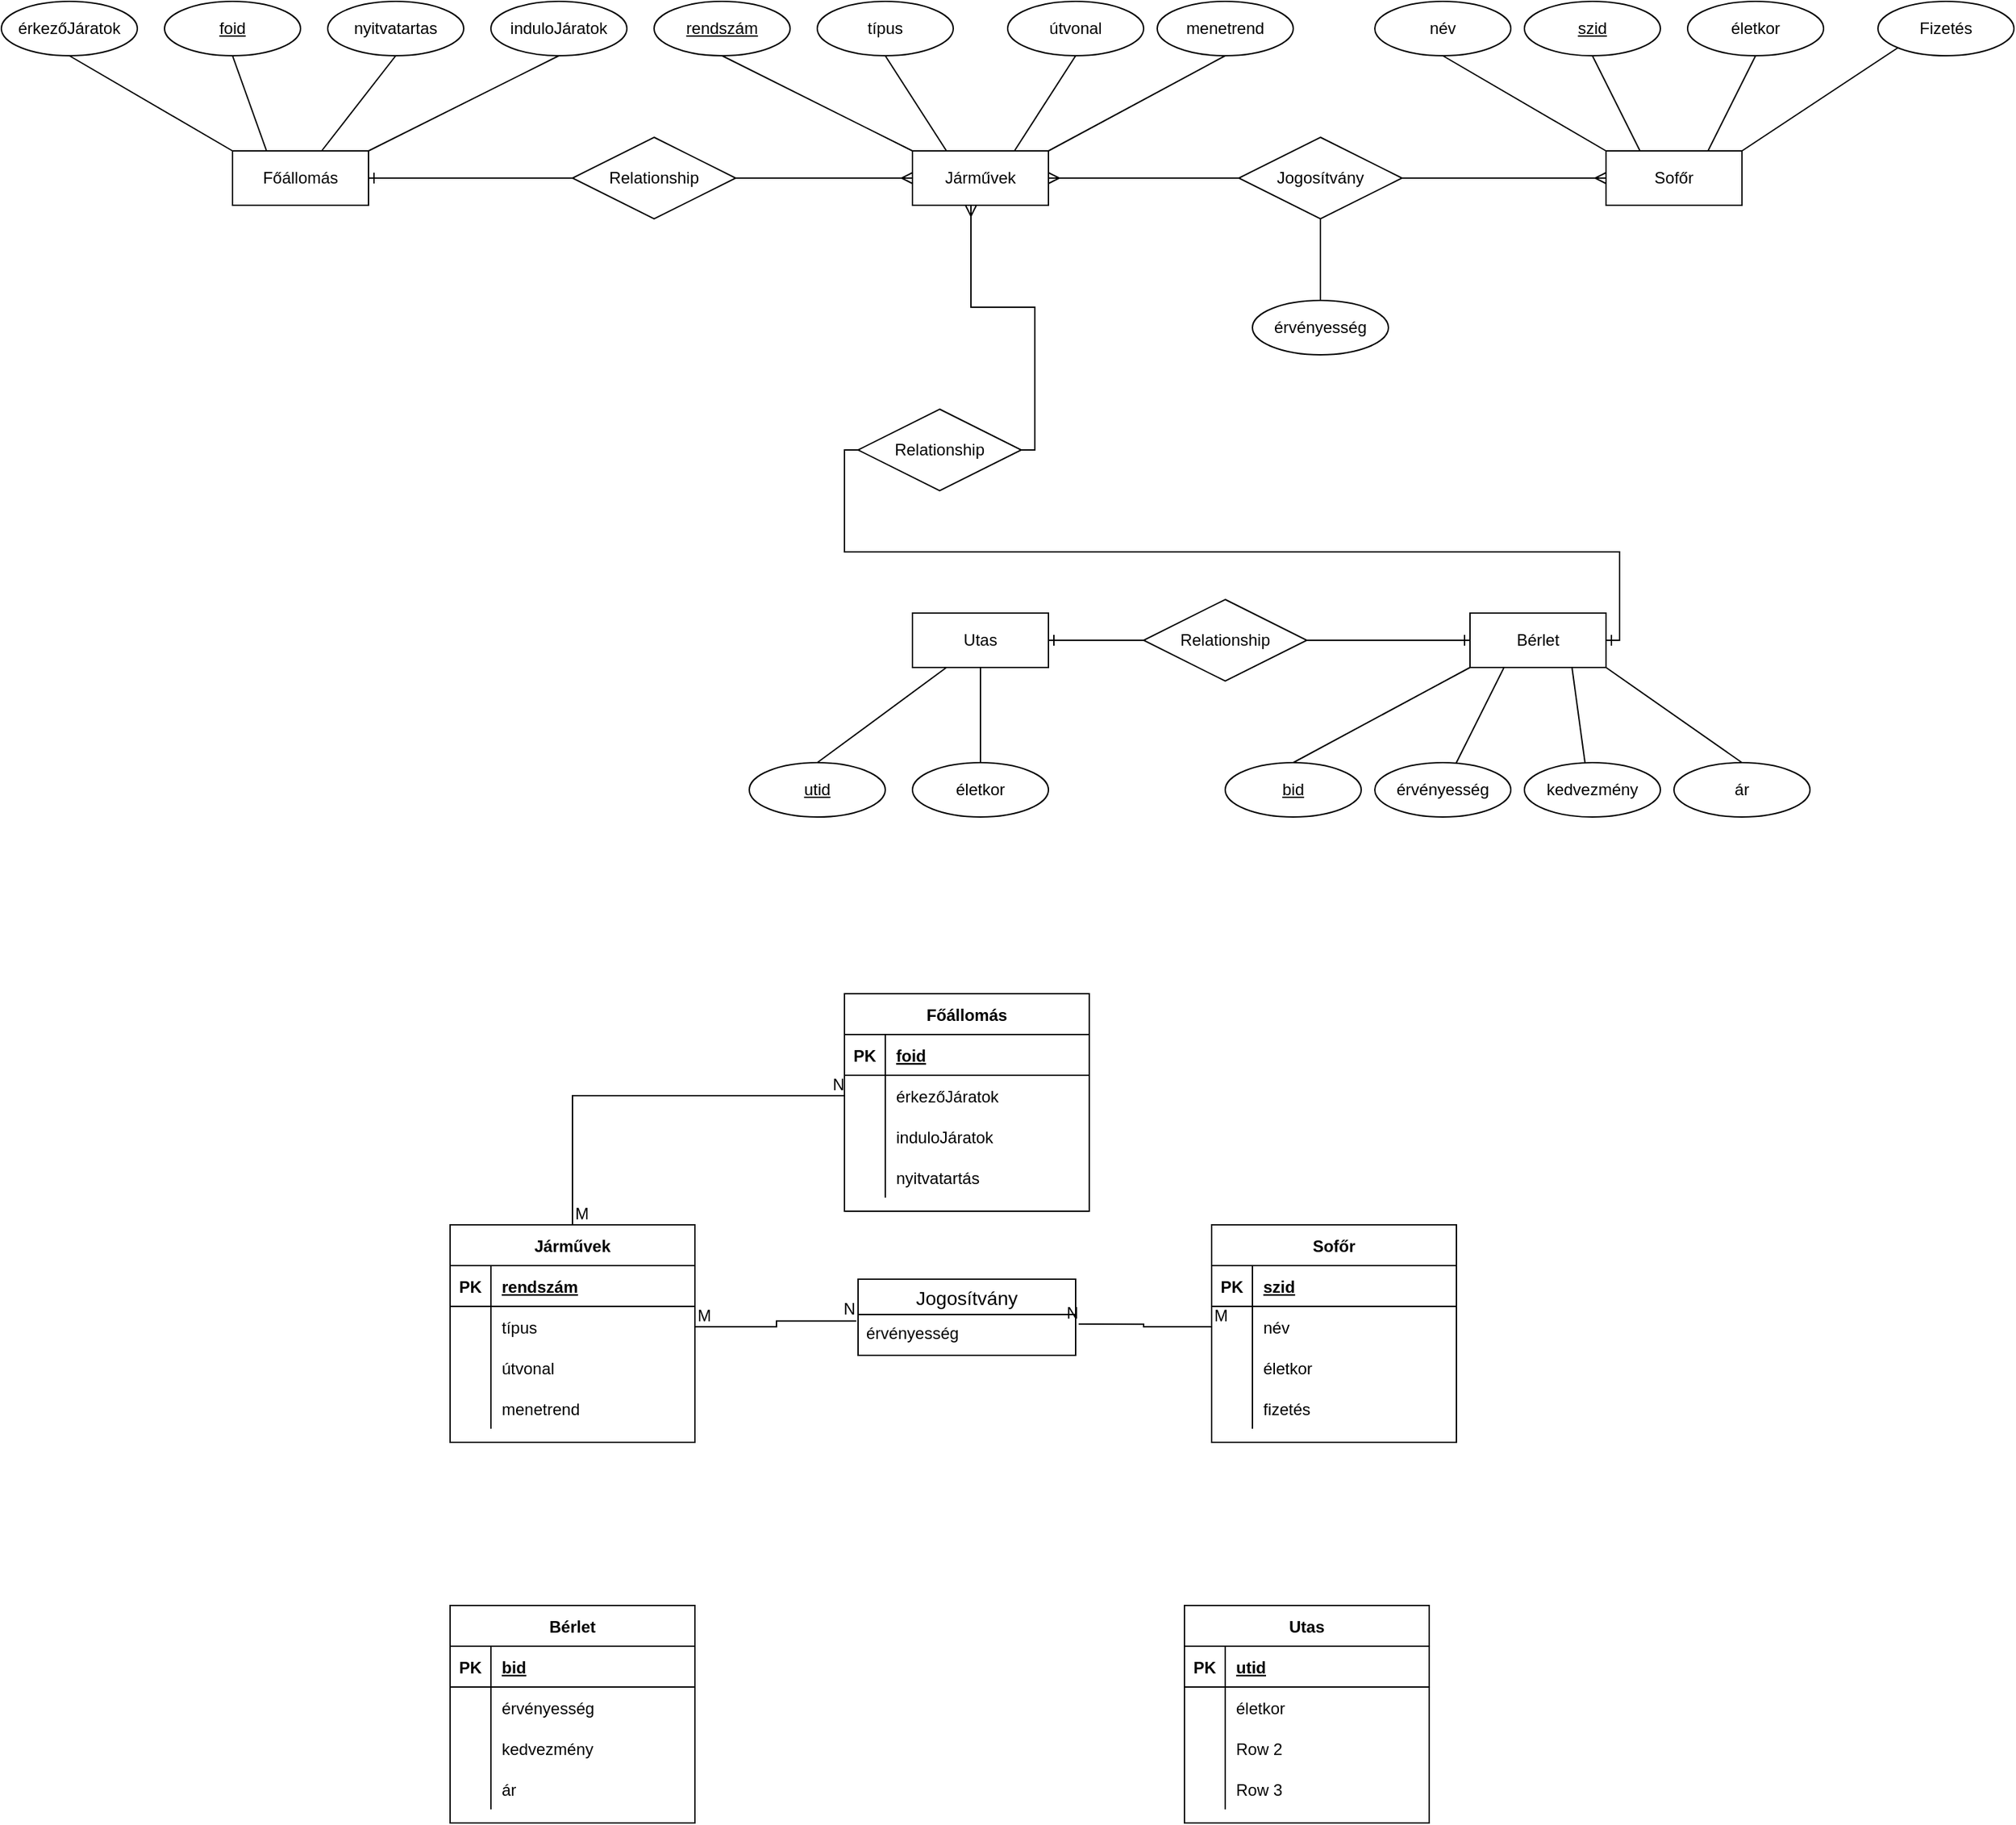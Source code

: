 <mxfile version="20.4.0" type="github">
  <diagram id="R2lEEEUBdFMjLlhIrx00" name="Page-1">
    <mxGraphModel dx="2873" dy="1334" grid="1" gridSize="10" guides="1" tooltips="1" connect="1" arrows="1" fold="1" page="0" pageScale="1" pageWidth="850" pageHeight="1100" math="0" shadow="0" extFonts="Permanent Marker^https://fonts.googleapis.com/css?family=Permanent+Marker">
      <root>
        <mxCell id="0" />
        <mxCell id="1" parent="0" />
        <mxCell id="M6gMAkujk3P0K6vXCGeZ-2" value="Utas" style="whiteSpace=wrap;html=1;align=center;" parent="1" vertex="1">
          <mxGeometry x="-160" y="190" width="100" height="40" as="geometry" />
        </mxCell>
        <mxCell id="M6gMAkujk3P0K6vXCGeZ-3" value="Bérlet" style="whiteSpace=wrap;html=1;align=center;" parent="1" vertex="1">
          <mxGeometry x="250" y="190" width="100" height="40" as="geometry" />
        </mxCell>
        <mxCell id="M6gMAkujk3P0K6vXCGeZ-4" value="Járművek" style="whiteSpace=wrap;html=1;align=center;" parent="1" vertex="1">
          <mxGeometry x="-160" y="-150" width="100" height="40" as="geometry" />
        </mxCell>
        <mxCell id="M6gMAkujk3P0K6vXCGeZ-5" value="Sofőr" style="whiteSpace=wrap;html=1;align=center;" parent="1" vertex="1">
          <mxGeometry x="350" y="-150" width="100" height="40" as="geometry" />
        </mxCell>
        <mxCell id="M6gMAkujk3P0K6vXCGeZ-6" value="Jogosítvány" style="shape=rhombus;perimeter=rhombusPerimeter;whiteSpace=wrap;html=1;align=center;" parent="1" vertex="1">
          <mxGeometry x="80" y="-160" width="120" height="60" as="geometry" />
        </mxCell>
        <mxCell id="M6gMAkujk3P0K6vXCGeZ-8" value="" style="edgeStyle=entityRelationEdgeStyle;fontSize=12;html=1;endArrow=ERmany;rounded=0;exitX=1;exitY=0.5;exitDx=0;exitDy=0;entryX=0;entryY=0.5;entryDx=0;entryDy=0;" parent="1" source="M6gMAkujk3P0K6vXCGeZ-6" target="M6gMAkujk3P0K6vXCGeZ-5" edge="1">
          <mxGeometry width="100" height="100" relative="1" as="geometry">
            <mxPoint x="370" y="60" as="sourcePoint" />
            <mxPoint x="470" y="-40" as="targetPoint" />
          </mxGeometry>
        </mxCell>
        <mxCell id="M6gMAkujk3P0K6vXCGeZ-11" value="érvényesség" style="ellipse;whiteSpace=wrap;html=1;align=center;" parent="1" vertex="1">
          <mxGeometry x="90" y="-40" width="100" height="40" as="geometry" />
        </mxCell>
        <mxCell id="M6gMAkujk3P0K6vXCGeZ-13" value="" style="edgeStyle=entityRelationEdgeStyle;fontSize=12;html=1;endArrow=ERmany;rounded=0;exitX=0;exitY=0.5;exitDx=0;exitDy=0;entryX=1;entryY=0.5;entryDx=0;entryDy=0;" parent="1" source="M6gMAkujk3P0K6vXCGeZ-6" target="M6gMAkujk3P0K6vXCGeZ-4" edge="1">
          <mxGeometry width="100" height="100" relative="1" as="geometry">
            <mxPoint x="370" y="60" as="sourcePoint" />
            <mxPoint x="470" y="-40" as="targetPoint" />
          </mxGeometry>
        </mxCell>
        <mxCell id="M6gMAkujk3P0K6vXCGeZ-14" value="szid" style="ellipse;whiteSpace=wrap;html=1;align=center;fontStyle=4;" parent="1" vertex="1">
          <mxGeometry x="290" y="-260" width="100" height="40" as="geometry" />
        </mxCell>
        <mxCell id="M6gMAkujk3P0K6vXCGeZ-15" value="" style="endArrow=none;html=1;rounded=0;entryX=0.5;entryY=1;entryDx=0;entryDy=0;exitX=0.25;exitY=0;exitDx=0;exitDy=0;" parent="1" source="M6gMAkujk3P0K6vXCGeZ-5" target="M6gMAkujk3P0K6vXCGeZ-14" edge="1">
          <mxGeometry relative="1" as="geometry">
            <mxPoint x="340" y="10" as="sourcePoint" />
            <mxPoint x="500" y="10" as="targetPoint" />
          </mxGeometry>
        </mxCell>
        <mxCell id="M6gMAkujk3P0K6vXCGeZ-16" value="Relationship" style="shape=rhombus;perimeter=rhombusPerimeter;whiteSpace=wrap;html=1;align=center;" parent="1" vertex="1">
          <mxGeometry x="10" y="180" width="120" height="60" as="geometry" />
        </mxCell>
        <mxCell id="M6gMAkujk3P0K6vXCGeZ-17" value="" style="edgeStyle=entityRelationEdgeStyle;fontSize=12;html=1;endArrow=ERone;endFill=1;rounded=0;exitX=1;exitY=0.5;exitDx=0;exitDy=0;entryX=0;entryY=0.5;entryDx=0;entryDy=0;" parent="1" source="M6gMAkujk3P0K6vXCGeZ-16" target="M6gMAkujk3P0K6vXCGeZ-3" edge="1">
          <mxGeometry width="100" height="100" relative="1" as="geometry">
            <mxPoint x="160" y="60" as="sourcePoint" />
            <mxPoint x="470" y="60" as="targetPoint" />
          </mxGeometry>
        </mxCell>
        <mxCell id="M6gMAkujk3P0K6vXCGeZ-18" value="" style="edgeStyle=entityRelationEdgeStyle;fontSize=12;html=1;endArrow=ERone;endFill=1;rounded=0;exitX=0;exitY=0.5;exitDx=0;exitDy=0;entryX=1;entryY=0.5;entryDx=0;entryDy=0;" parent="1" source="M6gMAkujk3P0K6vXCGeZ-16" target="M6gMAkujk3P0K6vXCGeZ-2" edge="1">
          <mxGeometry width="100" height="100" relative="1" as="geometry">
            <mxPoint x="370" y="160" as="sourcePoint" />
            <mxPoint x="470" y="60" as="targetPoint" />
          </mxGeometry>
        </mxCell>
        <mxCell id="M6gMAkujk3P0K6vXCGeZ-20" value="bid" style="ellipse;whiteSpace=wrap;html=1;align=center;fontStyle=4;" parent="1" vertex="1">
          <mxGeometry x="70" y="300" width="100" height="40" as="geometry" />
        </mxCell>
        <mxCell id="M6gMAkujk3P0K6vXCGeZ-21" value="" style="endArrow=none;html=1;rounded=0;exitX=0.5;exitY=0;exitDx=0;exitDy=0;entryX=0;entryY=1;entryDx=0;entryDy=0;" parent="1" source="M6gMAkujk3P0K6vXCGeZ-20" target="M6gMAkujk3P0K6vXCGeZ-3" edge="1">
          <mxGeometry relative="1" as="geometry">
            <mxPoint x="340" y="110" as="sourcePoint" />
            <mxPoint x="500" y="110" as="targetPoint" />
          </mxGeometry>
        </mxCell>
        <mxCell id="M6gMAkujk3P0K6vXCGeZ-22" value="érvényesség" style="ellipse;whiteSpace=wrap;html=1;align=center;" parent="1" vertex="1">
          <mxGeometry x="180" y="300" width="100" height="40" as="geometry" />
        </mxCell>
        <mxCell id="M6gMAkujk3P0K6vXCGeZ-24" value="" style="endArrow=none;html=1;rounded=0;exitX=0.25;exitY=1;exitDx=0;exitDy=0;" parent="1" source="M6gMAkujk3P0K6vXCGeZ-3" target="M6gMAkujk3P0K6vXCGeZ-22" edge="1">
          <mxGeometry relative="1" as="geometry">
            <mxPoint x="340" y="110" as="sourcePoint" />
            <mxPoint x="500" y="110" as="targetPoint" />
          </mxGeometry>
        </mxCell>
        <mxCell id="M6gMAkujk3P0K6vXCGeZ-25" value="" style="endArrow=none;html=1;rounded=0;exitX=0.75;exitY=1;exitDx=0;exitDy=0;entryX=0.5;entryY=1;entryDx=0;entryDy=0;" parent="1" source="M6gMAkujk3P0K6vXCGeZ-3" target="M6gMAkujk3P0K6vXCGeZ-39" edge="1">
          <mxGeometry relative="1" as="geometry">
            <mxPoint x="340" y="110" as="sourcePoint" />
            <mxPoint x="330" y="120" as="targetPoint" />
          </mxGeometry>
        </mxCell>
        <mxCell id="M6gMAkujk3P0K6vXCGeZ-26" value="életkor" style="ellipse;whiteSpace=wrap;html=1;align=center;" parent="1" vertex="1">
          <mxGeometry x="-160" y="300" width="100" height="40" as="geometry" />
        </mxCell>
        <mxCell id="M6gMAkujk3P0K6vXCGeZ-27" value="" style="endArrow=none;html=1;rounded=0;exitX=0.5;exitY=1;exitDx=0;exitDy=0;entryX=0.5;entryY=0;entryDx=0;entryDy=0;" parent="1" source="M6gMAkujk3P0K6vXCGeZ-2" target="M6gMAkujk3P0K6vXCGeZ-26" edge="1">
          <mxGeometry relative="1" as="geometry">
            <mxPoint x="340" y="110" as="sourcePoint" />
            <mxPoint x="500" y="110" as="targetPoint" />
          </mxGeometry>
        </mxCell>
        <mxCell id="M6gMAkujk3P0K6vXCGeZ-28" value="Relationship" style="shape=rhombus;perimeter=rhombusPerimeter;whiteSpace=wrap;html=1;align=center;" parent="1" vertex="1">
          <mxGeometry x="-200" y="40" width="120" height="60" as="geometry" />
        </mxCell>
        <mxCell id="M6gMAkujk3P0K6vXCGeZ-29" value="" style="fontSize=12;html=1;endArrow=ERmany;rounded=0;exitX=1;exitY=0.5;exitDx=0;exitDy=0;entryX=0.43;entryY=1;entryDx=0;entryDy=0;edgeStyle=orthogonalEdgeStyle;entryPerimeter=0;" parent="1" source="M6gMAkujk3P0K6vXCGeZ-28" target="M6gMAkujk3P0K6vXCGeZ-4" edge="1">
          <mxGeometry width="100" height="100" relative="1" as="geometry">
            <mxPoint x="440" y="160" as="sourcePoint" />
            <mxPoint x="540" y="60" as="targetPoint" />
          </mxGeometry>
        </mxCell>
        <mxCell id="M6gMAkujk3P0K6vXCGeZ-30" value="" style="edgeStyle=orthogonalEdgeStyle;fontSize=12;html=1;endArrow=ERone;endFill=1;rounded=0;exitX=0;exitY=0.5;exitDx=0;exitDy=0;entryX=1;entryY=0.5;entryDx=0;entryDy=0;" parent="1" source="M6gMAkujk3P0K6vXCGeZ-28" target="M6gMAkujk3P0K6vXCGeZ-3" edge="1">
          <mxGeometry width="100" height="100" relative="1" as="geometry">
            <mxPoint x="260" y="60" as="sourcePoint" />
            <mxPoint x="360" y="-40" as="targetPoint" />
          </mxGeometry>
        </mxCell>
        <mxCell id="M6gMAkujk3P0K6vXCGeZ-31" value="típus" style="ellipse;whiteSpace=wrap;html=1;align=center;" parent="1" vertex="1">
          <mxGeometry x="-230" y="-260" width="100" height="40" as="geometry" />
        </mxCell>
        <mxCell id="M6gMAkujk3P0K6vXCGeZ-32" value="rendszám" style="ellipse;whiteSpace=wrap;html=1;align=center;fontStyle=4;" parent="1" vertex="1">
          <mxGeometry x="-350" y="-260" width="100" height="40" as="geometry" />
        </mxCell>
        <mxCell id="M6gMAkujk3P0K6vXCGeZ-33" value="" style="endArrow=none;html=1;rounded=0;exitX=0.5;exitY=1;exitDx=0;exitDy=0;entryX=0;entryY=0;entryDx=0;entryDy=0;" parent="1" source="M6gMAkujk3P0K6vXCGeZ-32" target="M6gMAkujk3P0K6vXCGeZ-4" edge="1">
          <mxGeometry relative="1" as="geometry">
            <mxPoint x="230" y="10" as="sourcePoint" />
            <mxPoint x="390" y="10" as="targetPoint" />
          </mxGeometry>
        </mxCell>
        <mxCell id="M6gMAkujk3P0K6vXCGeZ-34" value="" style="endArrow=none;html=1;rounded=0;exitX=0.5;exitY=1;exitDx=0;exitDy=0;entryX=0.25;entryY=0;entryDx=0;entryDy=0;" parent="1" source="M6gMAkujk3P0K6vXCGeZ-31" target="M6gMAkujk3P0K6vXCGeZ-4" edge="1">
          <mxGeometry relative="1" as="geometry">
            <mxPoint x="230" y="10" as="sourcePoint" />
            <mxPoint x="390" y="10" as="targetPoint" />
          </mxGeometry>
        </mxCell>
        <mxCell id="M6gMAkujk3P0K6vXCGeZ-35" value="életkor" style="ellipse;whiteSpace=wrap;html=1;align=center;" parent="1" vertex="1">
          <mxGeometry x="410" y="-260" width="100" height="40" as="geometry" />
        </mxCell>
        <mxCell id="M6gMAkujk3P0K6vXCGeZ-36" value="ár" style="ellipse;whiteSpace=wrap;html=1;align=center;" parent="1" vertex="1">
          <mxGeometry x="400" y="300" width="100" height="40" as="geometry" />
        </mxCell>
        <mxCell id="M6gMAkujk3P0K6vXCGeZ-37" value="" style="endArrow=none;html=1;rounded=0;entryX=0.5;entryY=0;entryDx=0;entryDy=0;exitX=1;exitY=1;exitDx=0;exitDy=0;" parent="1" source="M6gMAkujk3P0K6vXCGeZ-3" target="M6gMAkujk3P0K6vXCGeZ-36" edge="1">
          <mxGeometry relative="1" as="geometry">
            <mxPoint x="230" y="10" as="sourcePoint" />
            <mxPoint x="390" y="10" as="targetPoint" />
          </mxGeometry>
        </mxCell>
        <mxCell id="M6gMAkujk3P0K6vXCGeZ-39" value="kedvezmény" style="ellipse;whiteSpace=wrap;html=1;align=center;" parent="1" vertex="1">
          <mxGeometry x="290" y="300" width="100" height="40" as="geometry" />
        </mxCell>
        <mxCell id="M6gMAkujk3P0K6vXCGeZ-40" value="útvonal" style="ellipse;whiteSpace=wrap;html=1;align=center;" parent="1" vertex="1">
          <mxGeometry x="-90" y="-260" width="100" height="40" as="geometry" />
        </mxCell>
        <mxCell id="M6gMAkujk3P0K6vXCGeZ-42" value="" style="endArrow=none;html=1;rounded=0;exitX=0.75;exitY=0;exitDx=0;exitDy=0;entryX=0.5;entryY=1;entryDx=0;entryDy=0;" parent="1" source="M6gMAkujk3P0K6vXCGeZ-4" target="M6gMAkujk3P0K6vXCGeZ-40" edge="1">
          <mxGeometry relative="1" as="geometry">
            <mxPoint x="230" y="10" as="sourcePoint" />
            <mxPoint x="390" y="10" as="targetPoint" />
          </mxGeometry>
        </mxCell>
        <mxCell id="M6gMAkujk3P0K6vXCGeZ-43" value="" style="endArrow=none;html=1;rounded=0;exitX=0.75;exitY=0;exitDx=0;exitDy=0;entryX=0.5;entryY=1;entryDx=0;entryDy=0;" parent="1" source="M6gMAkujk3P0K6vXCGeZ-5" target="M6gMAkujk3P0K6vXCGeZ-35" edge="1">
          <mxGeometry relative="1" as="geometry">
            <mxPoint x="230" y="110" as="sourcePoint" />
            <mxPoint x="390" y="110" as="targetPoint" />
          </mxGeometry>
        </mxCell>
        <mxCell id="M6gMAkujk3P0K6vXCGeZ-44" value="név" style="ellipse;whiteSpace=wrap;html=1;align=center;" parent="1" vertex="1">
          <mxGeometry x="180" y="-260" width="100" height="40" as="geometry" />
        </mxCell>
        <mxCell id="M6gMAkujk3P0K6vXCGeZ-46" value="" style="endArrow=none;html=1;rounded=0;exitX=0.5;exitY=1;exitDx=0;exitDy=0;entryX=0;entryY=0;entryDx=0;entryDy=0;" parent="1" source="M6gMAkujk3P0K6vXCGeZ-44" target="M6gMAkujk3P0K6vXCGeZ-5" edge="1">
          <mxGeometry relative="1" as="geometry">
            <mxPoint x="230" y="-40" as="sourcePoint" />
            <mxPoint x="390" y="-40" as="targetPoint" />
          </mxGeometry>
        </mxCell>
        <mxCell id="M6gMAkujk3P0K6vXCGeZ-47" value="" style="endArrow=none;html=1;rounded=0;entryX=1;entryY=0;entryDx=0;entryDy=0;exitX=0;exitY=1;exitDx=0;exitDy=0;" parent="1" source="M6gMAkujk3P0K6vXCGeZ-48" target="M6gMAkujk3P0K6vXCGeZ-5" edge="1">
          <mxGeometry relative="1" as="geometry">
            <mxPoint x="540" y="-130" as="sourcePoint" />
            <mxPoint x="390" y="-40" as="targetPoint" />
          </mxGeometry>
        </mxCell>
        <mxCell id="M6gMAkujk3P0K6vXCGeZ-48" value="Fizetés" style="ellipse;whiteSpace=wrap;html=1;align=center;" parent="1" vertex="1">
          <mxGeometry x="550" y="-260" width="100" height="40" as="geometry" />
        </mxCell>
        <mxCell id="M6gMAkujk3P0K6vXCGeZ-49" value="" style="endArrow=none;html=1;rounded=0;exitX=0.5;exitY=1;exitDx=0;exitDy=0;entryX=0.5;entryY=0;entryDx=0;entryDy=0;" parent="1" source="M6gMAkujk3P0K6vXCGeZ-6" target="M6gMAkujk3P0K6vXCGeZ-11" edge="1">
          <mxGeometry relative="1" as="geometry">
            <mxPoint x="300" y="70" as="sourcePoint" />
            <mxPoint x="460" y="70" as="targetPoint" />
          </mxGeometry>
        </mxCell>
        <mxCell id="M6gMAkujk3P0K6vXCGeZ-50" value="menetrend" style="ellipse;whiteSpace=wrap;html=1;align=center;" parent="1" vertex="1">
          <mxGeometry x="20" y="-260" width="100" height="40" as="geometry" />
        </mxCell>
        <mxCell id="M6gMAkujk3P0K6vXCGeZ-51" value="" style="endArrow=none;html=1;rounded=0;exitX=1;exitY=0;exitDx=0;exitDy=0;entryX=0.5;entryY=1;entryDx=0;entryDy=0;" parent="1" source="M6gMAkujk3P0K6vXCGeZ-4" target="M6gMAkujk3P0K6vXCGeZ-50" edge="1">
          <mxGeometry relative="1" as="geometry">
            <mxPoint x="300" y="70" as="sourcePoint" />
            <mxPoint x="460" y="70" as="targetPoint" />
          </mxGeometry>
        </mxCell>
        <mxCell id="M6gMAkujk3P0K6vXCGeZ-52" value="Járművek" style="shape=table;startSize=30;container=1;collapsible=1;childLayout=tableLayout;fixedRows=1;rowLines=0;fontStyle=1;align=center;resizeLast=1;" parent="1" vertex="1">
          <mxGeometry x="-500" y="640" width="180" height="160" as="geometry" />
        </mxCell>
        <mxCell id="M6gMAkujk3P0K6vXCGeZ-53" value="" style="shape=tableRow;horizontal=0;startSize=0;swimlaneHead=0;swimlaneBody=0;fillColor=none;collapsible=0;dropTarget=0;points=[[0,0.5],[1,0.5]];portConstraint=eastwest;top=0;left=0;right=0;bottom=1;" parent="M6gMAkujk3P0K6vXCGeZ-52" vertex="1">
          <mxGeometry y="30" width="180" height="30" as="geometry" />
        </mxCell>
        <mxCell id="M6gMAkujk3P0K6vXCGeZ-54" value="PK" style="shape=partialRectangle;connectable=0;fillColor=none;top=0;left=0;bottom=0;right=0;fontStyle=1;overflow=hidden;" parent="M6gMAkujk3P0K6vXCGeZ-53" vertex="1">
          <mxGeometry width="30" height="30" as="geometry">
            <mxRectangle width="30" height="30" as="alternateBounds" />
          </mxGeometry>
        </mxCell>
        <mxCell id="M6gMAkujk3P0K6vXCGeZ-55" value="rendszám" style="shape=partialRectangle;connectable=0;fillColor=none;top=0;left=0;bottom=0;right=0;align=left;spacingLeft=6;fontStyle=5;overflow=hidden;" parent="M6gMAkujk3P0K6vXCGeZ-53" vertex="1">
          <mxGeometry x="30" width="150" height="30" as="geometry">
            <mxRectangle width="150" height="30" as="alternateBounds" />
          </mxGeometry>
        </mxCell>
        <mxCell id="M6gMAkujk3P0K6vXCGeZ-56" value="" style="shape=tableRow;horizontal=0;startSize=0;swimlaneHead=0;swimlaneBody=0;fillColor=none;collapsible=0;dropTarget=0;points=[[0,0.5],[1,0.5]];portConstraint=eastwest;top=0;left=0;right=0;bottom=0;" parent="M6gMAkujk3P0K6vXCGeZ-52" vertex="1">
          <mxGeometry y="60" width="180" height="30" as="geometry" />
        </mxCell>
        <mxCell id="M6gMAkujk3P0K6vXCGeZ-57" value="" style="shape=partialRectangle;connectable=0;fillColor=none;top=0;left=0;bottom=0;right=0;editable=1;overflow=hidden;" parent="M6gMAkujk3P0K6vXCGeZ-56" vertex="1">
          <mxGeometry width="30" height="30" as="geometry">
            <mxRectangle width="30" height="30" as="alternateBounds" />
          </mxGeometry>
        </mxCell>
        <mxCell id="M6gMAkujk3P0K6vXCGeZ-58" value="típus" style="shape=partialRectangle;connectable=0;fillColor=none;top=0;left=0;bottom=0;right=0;align=left;spacingLeft=6;overflow=hidden;" parent="M6gMAkujk3P0K6vXCGeZ-56" vertex="1">
          <mxGeometry x="30" width="150" height="30" as="geometry">
            <mxRectangle width="150" height="30" as="alternateBounds" />
          </mxGeometry>
        </mxCell>
        <mxCell id="M6gMAkujk3P0K6vXCGeZ-59" value="" style="shape=tableRow;horizontal=0;startSize=0;swimlaneHead=0;swimlaneBody=0;fillColor=none;collapsible=0;dropTarget=0;points=[[0,0.5],[1,0.5]];portConstraint=eastwest;top=0;left=0;right=0;bottom=0;" parent="M6gMAkujk3P0K6vXCGeZ-52" vertex="1">
          <mxGeometry y="90" width="180" height="30" as="geometry" />
        </mxCell>
        <mxCell id="M6gMAkujk3P0K6vXCGeZ-60" value="" style="shape=partialRectangle;connectable=0;fillColor=none;top=0;left=0;bottom=0;right=0;editable=1;overflow=hidden;" parent="M6gMAkujk3P0K6vXCGeZ-59" vertex="1">
          <mxGeometry width="30" height="30" as="geometry">
            <mxRectangle width="30" height="30" as="alternateBounds" />
          </mxGeometry>
        </mxCell>
        <mxCell id="M6gMAkujk3P0K6vXCGeZ-61" value="útvonal" style="shape=partialRectangle;connectable=0;fillColor=none;top=0;left=0;bottom=0;right=0;align=left;spacingLeft=6;overflow=hidden;" parent="M6gMAkujk3P0K6vXCGeZ-59" vertex="1">
          <mxGeometry x="30" width="150" height="30" as="geometry">
            <mxRectangle width="150" height="30" as="alternateBounds" />
          </mxGeometry>
        </mxCell>
        <mxCell id="M6gMAkujk3P0K6vXCGeZ-62" value="" style="shape=tableRow;horizontal=0;startSize=0;swimlaneHead=0;swimlaneBody=0;fillColor=none;collapsible=0;dropTarget=0;points=[[0,0.5],[1,0.5]];portConstraint=eastwest;top=0;left=0;right=0;bottom=0;" parent="M6gMAkujk3P0K6vXCGeZ-52" vertex="1">
          <mxGeometry y="120" width="180" height="30" as="geometry" />
        </mxCell>
        <mxCell id="M6gMAkujk3P0K6vXCGeZ-63" value="" style="shape=partialRectangle;connectable=0;fillColor=none;top=0;left=0;bottom=0;right=0;editable=1;overflow=hidden;" parent="M6gMAkujk3P0K6vXCGeZ-62" vertex="1">
          <mxGeometry width="30" height="30" as="geometry">
            <mxRectangle width="30" height="30" as="alternateBounds" />
          </mxGeometry>
        </mxCell>
        <mxCell id="M6gMAkujk3P0K6vXCGeZ-64" value="menetrend" style="shape=partialRectangle;connectable=0;fillColor=none;top=0;left=0;bottom=0;right=0;align=left;spacingLeft=6;overflow=hidden;" parent="M6gMAkujk3P0K6vXCGeZ-62" vertex="1">
          <mxGeometry x="30" width="150" height="30" as="geometry">
            <mxRectangle width="150" height="30" as="alternateBounds" />
          </mxGeometry>
        </mxCell>
        <mxCell id="2siNBixaO03RxQ0IF_Ed-2" value="Főállomás" style="whiteSpace=wrap;html=1;align=center;" vertex="1" parent="1">
          <mxGeometry x="-660" y="-150" width="100" height="40" as="geometry" />
        </mxCell>
        <mxCell id="2siNBixaO03RxQ0IF_Ed-3" value="Relationship" style="shape=rhombus;perimeter=rhombusPerimeter;whiteSpace=wrap;html=1;align=center;" vertex="1" parent="1">
          <mxGeometry x="-410" y="-160" width="120" height="60" as="geometry" />
        </mxCell>
        <mxCell id="2siNBixaO03RxQ0IF_Ed-4" value="" style="edgeStyle=entityRelationEdgeStyle;fontSize=12;html=1;endArrow=ERone;endFill=1;rounded=0;exitX=0;exitY=0.5;exitDx=0;exitDy=0;entryX=1;entryY=0.5;entryDx=0;entryDy=0;" edge="1" parent="1" source="2siNBixaO03RxQ0IF_Ed-3" target="2siNBixaO03RxQ0IF_Ed-2">
          <mxGeometry width="100" height="100" relative="1" as="geometry">
            <mxPoint x="-290" y="-20" as="sourcePoint" />
            <mxPoint x="-190" y="-120" as="targetPoint" />
          </mxGeometry>
        </mxCell>
        <mxCell id="2siNBixaO03RxQ0IF_Ed-5" value="" style="edgeStyle=entityRelationEdgeStyle;fontSize=12;html=1;endArrow=ERmany;rounded=0;exitX=1;exitY=0.5;exitDx=0;exitDy=0;entryX=0;entryY=0.5;entryDx=0;entryDy=0;" edge="1" parent="1" source="2siNBixaO03RxQ0IF_Ed-3" target="M6gMAkujk3P0K6vXCGeZ-4">
          <mxGeometry width="100" height="100" relative="1" as="geometry">
            <mxPoint x="-290" y="-20" as="sourcePoint" />
            <mxPoint x="-280" y="-30" as="targetPoint" />
          </mxGeometry>
        </mxCell>
        <mxCell id="2siNBixaO03RxQ0IF_Ed-6" value="induloJáratok" style="ellipse;whiteSpace=wrap;html=1;align=center;" vertex="1" parent="1">
          <mxGeometry x="-470" y="-260" width="100" height="40" as="geometry" />
        </mxCell>
        <mxCell id="2siNBixaO03RxQ0IF_Ed-7" value="nyitvatartas" style="ellipse;whiteSpace=wrap;html=1;align=center;" vertex="1" parent="1">
          <mxGeometry x="-590" y="-260" width="100" height="40" as="geometry" />
        </mxCell>
        <mxCell id="2siNBixaO03RxQ0IF_Ed-9" value="foid" style="ellipse;whiteSpace=wrap;html=1;align=center;fontStyle=4;" vertex="1" parent="1">
          <mxGeometry x="-710" y="-260" width="100" height="40" as="geometry" />
        </mxCell>
        <mxCell id="2siNBixaO03RxQ0IF_Ed-11" value="érkezőJáratok" style="ellipse;whiteSpace=wrap;html=1;align=center;" vertex="1" parent="1">
          <mxGeometry x="-830" y="-260" width="100" height="40" as="geometry" />
        </mxCell>
        <mxCell id="2siNBixaO03RxQ0IF_Ed-12" value="" style="endArrow=none;html=1;rounded=0;exitX=0.5;exitY=1;exitDx=0;exitDy=0;entryX=1;entryY=0;entryDx=0;entryDy=0;" edge="1" parent="1" source="2siNBixaO03RxQ0IF_Ed-6" target="2siNBixaO03RxQ0IF_Ed-2">
          <mxGeometry relative="1" as="geometry">
            <mxPoint x="-320" y="-70" as="sourcePoint" />
            <mxPoint x="-160" y="-70" as="targetPoint" />
          </mxGeometry>
        </mxCell>
        <mxCell id="2siNBixaO03RxQ0IF_Ed-13" value="" style="endArrow=none;html=1;rounded=0;exitX=0.5;exitY=1;exitDx=0;exitDy=0;" edge="1" parent="1" source="2siNBixaO03RxQ0IF_Ed-7" target="2siNBixaO03RxQ0IF_Ed-2">
          <mxGeometry relative="1" as="geometry">
            <mxPoint x="-320" y="-70" as="sourcePoint" />
            <mxPoint x="-160" y="-70" as="targetPoint" />
          </mxGeometry>
        </mxCell>
        <mxCell id="2siNBixaO03RxQ0IF_Ed-14" value="" style="endArrow=none;html=1;rounded=0;exitX=0.5;exitY=1;exitDx=0;exitDy=0;entryX=0.25;entryY=0;entryDx=0;entryDy=0;" edge="1" parent="1" source="2siNBixaO03RxQ0IF_Ed-9" target="2siNBixaO03RxQ0IF_Ed-2">
          <mxGeometry relative="1" as="geometry">
            <mxPoint x="-320" y="-70" as="sourcePoint" />
            <mxPoint x="-160" y="-70" as="targetPoint" />
          </mxGeometry>
        </mxCell>
        <mxCell id="2siNBixaO03RxQ0IF_Ed-15" value="" style="endArrow=none;html=1;rounded=0;exitX=0.5;exitY=1;exitDx=0;exitDy=0;entryX=0;entryY=0;entryDx=0;entryDy=0;" edge="1" parent="1" source="2siNBixaO03RxQ0IF_Ed-11" target="2siNBixaO03RxQ0IF_Ed-2">
          <mxGeometry relative="1" as="geometry">
            <mxPoint x="-320" y="-70" as="sourcePoint" />
            <mxPoint x="-160" y="-70" as="targetPoint" />
          </mxGeometry>
        </mxCell>
        <mxCell id="2siNBixaO03RxQ0IF_Ed-16" value="utid" style="ellipse;whiteSpace=wrap;html=1;align=center;fontStyle=4;" vertex="1" parent="1">
          <mxGeometry x="-280" y="300" width="100" height="40" as="geometry" />
        </mxCell>
        <mxCell id="2siNBixaO03RxQ0IF_Ed-17" value="" style="endArrow=none;html=1;rounded=0;exitX=0.5;exitY=0;exitDx=0;exitDy=0;entryX=0.25;entryY=1;entryDx=0;entryDy=0;" edge="1" parent="1" source="2siNBixaO03RxQ0IF_Ed-16" target="M6gMAkujk3P0K6vXCGeZ-2">
          <mxGeometry relative="1" as="geometry">
            <mxPoint x="-220" y="130" as="sourcePoint" />
            <mxPoint x="-60" y="130" as="targetPoint" />
          </mxGeometry>
        </mxCell>
        <mxCell id="2siNBixaO03RxQ0IF_Ed-18" value="Főállomás" style="shape=table;startSize=30;container=1;collapsible=1;childLayout=tableLayout;fixedRows=1;rowLines=0;fontStyle=1;align=center;resizeLast=1;" vertex="1" parent="1">
          <mxGeometry x="-210" y="470" width="180" height="160" as="geometry" />
        </mxCell>
        <mxCell id="2siNBixaO03RxQ0IF_Ed-19" value="" style="shape=tableRow;horizontal=0;startSize=0;swimlaneHead=0;swimlaneBody=0;fillColor=none;collapsible=0;dropTarget=0;points=[[0,0.5],[1,0.5]];portConstraint=eastwest;top=0;left=0;right=0;bottom=1;" vertex="1" parent="2siNBixaO03RxQ0IF_Ed-18">
          <mxGeometry y="30" width="180" height="30" as="geometry" />
        </mxCell>
        <mxCell id="2siNBixaO03RxQ0IF_Ed-20" value="PK" style="shape=partialRectangle;connectable=0;fillColor=none;top=0;left=0;bottom=0;right=0;fontStyle=1;overflow=hidden;" vertex="1" parent="2siNBixaO03RxQ0IF_Ed-19">
          <mxGeometry width="30" height="30" as="geometry">
            <mxRectangle width="30" height="30" as="alternateBounds" />
          </mxGeometry>
        </mxCell>
        <mxCell id="2siNBixaO03RxQ0IF_Ed-21" value="foid" style="shape=partialRectangle;connectable=0;fillColor=none;top=0;left=0;bottom=0;right=0;align=left;spacingLeft=6;fontStyle=5;overflow=hidden;" vertex="1" parent="2siNBixaO03RxQ0IF_Ed-19">
          <mxGeometry x="30" width="150" height="30" as="geometry">
            <mxRectangle width="150" height="30" as="alternateBounds" />
          </mxGeometry>
        </mxCell>
        <mxCell id="2siNBixaO03RxQ0IF_Ed-22" value="" style="shape=tableRow;horizontal=0;startSize=0;swimlaneHead=0;swimlaneBody=0;fillColor=none;collapsible=0;dropTarget=0;points=[[0,0.5],[1,0.5]];portConstraint=eastwest;top=0;left=0;right=0;bottom=0;" vertex="1" parent="2siNBixaO03RxQ0IF_Ed-18">
          <mxGeometry y="60" width="180" height="30" as="geometry" />
        </mxCell>
        <mxCell id="2siNBixaO03RxQ0IF_Ed-23" value="" style="shape=partialRectangle;connectable=0;fillColor=none;top=0;left=0;bottom=0;right=0;editable=1;overflow=hidden;" vertex="1" parent="2siNBixaO03RxQ0IF_Ed-22">
          <mxGeometry width="30" height="30" as="geometry">
            <mxRectangle width="30" height="30" as="alternateBounds" />
          </mxGeometry>
        </mxCell>
        <mxCell id="2siNBixaO03RxQ0IF_Ed-24" value="érkezőJáratok" style="shape=partialRectangle;connectable=0;fillColor=none;top=0;left=0;bottom=0;right=0;align=left;spacingLeft=6;overflow=hidden;" vertex="1" parent="2siNBixaO03RxQ0IF_Ed-22">
          <mxGeometry x="30" width="150" height="30" as="geometry">
            <mxRectangle width="150" height="30" as="alternateBounds" />
          </mxGeometry>
        </mxCell>
        <mxCell id="2siNBixaO03RxQ0IF_Ed-25" value="" style="shape=tableRow;horizontal=0;startSize=0;swimlaneHead=0;swimlaneBody=0;fillColor=none;collapsible=0;dropTarget=0;points=[[0,0.5],[1,0.5]];portConstraint=eastwest;top=0;left=0;right=0;bottom=0;" vertex="1" parent="2siNBixaO03RxQ0IF_Ed-18">
          <mxGeometry y="90" width="180" height="30" as="geometry" />
        </mxCell>
        <mxCell id="2siNBixaO03RxQ0IF_Ed-26" value="" style="shape=partialRectangle;connectable=0;fillColor=none;top=0;left=0;bottom=0;right=0;editable=1;overflow=hidden;" vertex="1" parent="2siNBixaO03RxQ0IF_Ed-25">
          <mxGeometry width="30" height="30" as="geometry">
            <mxRectangle width="30" height="30" as="alternateBounds" />
          </mxGeometry>
        </mxCell>
        <mxCell id="2siNBixaO03RxQ0IF_Ed-27" value="induloJáratok" style="shape=partialRectangle;connectable=0;fillColor=none;top=0;left=0;bottom=0;right=0;align=left;spacingLeft=6;overflow=hidden;" vertex="1" parent="2siNBixaO03RxQ0IF_Ed-25">
          <mxGeometry x="30" width="150" height="30" as="geometry">
            <mxRectangle width="150" height="30" as="alternateBounds" />
          </mxGeometry>
        </mxCell>
        <mxCell id="2siNBixaO03RxQ0IF_Ed-28" value="" style="shape=tableRow;horizontal=0;startSize=0;swimlaneHead=0;swimlaneBody=0;fillColor=none;collapsible=0;dropTarget=0;points=[[0,0.5],[1,0.5]];portConstraint=eastwest;top=0;left=0;right=0;bottom=0;" vertex="1" parent="2siNBixaO03RxQ0IF_Ed-18">
          <mxGeometry y="120" width="180" height="30" as="geometry" />
        </mxCell>
        <mxCell id="2siNBixaO03RxQ0IF_Ed-29" value="" style="shape=partialRectangle;connectable=0;fillColor=none;top=0;left=0;bottom=0;right=0;editable=1;overflow=hidden;" vertex="1" parent="2siNBixaO03RxQ0IF_Ed-28">
          <mxGeometry width="30" height="30" as="geometry">
            <mxRectangle width="30" height="30" as="alternateBounds" />
          </mxGeometry>
        </mxCell>
        <mxCell id="2siNBixaO03RxQ0IF_Ed-30" value="nyitvatartás" style="shape=partialRectangle;connectable=0;fillColor=none;top=0;left=0;bottom=0;right=0;align=left;spacingLeft=6;overflow=hidden;" vertex="1" parent="2siNBixaO03RxQ0IF_Ed-28">
          <mxGeometry x="30" width="150" height="30" as="geometry">
            <mxRectangle width="150" height="30" as="alternateBounds" />
          </mxGeometry>
        </mxCell>
        <mxCell id="2siNBixaO03RxQ0IF_Ed-31" value="Sofőr" style="shape=table;startSize=30;container=1;collapsible=1;childLayout=tableLayout;fixedRows=1;rowLines=0;fontStyle=1;align=center;resizeLast=1;" vertex="1" parent="1">
          <mxGeometry x="60" y="640" width="180" height="160" as="geometry" />
        </mxCell>
        <mxCell id="2siNBixaO03RxQ0IF_Ed-32" value="" style="shape=tableRow;horizontal=0;startSize=0;swimlaneHead=0;swimlaneBody=0;fillColor=none;collapsible=0;dropTarget=0;points=[[0,0.5],[1,0.5]];portConstraint=eastwest;top=0;left=0;right=0;bottom=1;" vertex="1" parent="2siNBixaO03RxQ0IF_Ed-31">
          <mxGeometry y="30" width="180" height="30" as="geometry" />
        </mxCell>
        <mxCell id="2siNBixaO03RxQ0IF_Ed-33" value="PK" style="shape=partialRectangle;connectable=0;fillColor=none;top=0;left=0;bottom=0;right=0;fontStyle=1;overflow=hidden;" vertex="1" parent="2siNBixaO03RxQ0IF_Ed-32">
          <mxGeometry width="30" height="30" as="geometry">
            <mxRectangle width="30" height="30" as="alternateBounds" />
          </mxGeometry>
        </mxCell>
        <mxCell id="2siNBixaO03RxQ0IF_Ed-34" value="szid" style="shape=partialRectangle;connectable=0;fillColor=none;top=0;left=0;bottom=0;right=0;align=left;spacingLeft=6;fontStyle=5;overflow=hidden;" vertex="1" parent="2siNBixaO03RxQ0IF_Ed-32">
          <mxGeometry x="30" width="150" height="30" as="geometry">
            <mxRectangle width="150" height="30" as="alternateBounds" />
          </mxGeometry>
        </mxCell>
        <mxCell id="2siNBixaO03RxQ0IF_Ed-35" value="" style="shape=tableRow;horizontal=0;startSize=0;swimlaneHead=0;swimlaneBody=0;fillColor=none;collapsible=0;dropTarget=0;points=[[0,0.5],[1,0.5]];portConstraint=eastwest;top=0;left=0;right=0;bottom=0;" vertex="1" parent="2siNBixaO03RxQ0IF_Ed-31">
          <mxGeometry y="60" width="180" height="30" as="geometry" />
        </mxCell>
        <mxCell id="2siNBixaO03RxQ0IF_Ed-36" value="" style="shape=partialRectangle;connectable=0;fillColor=none;top=0;left=0;bottom=0;right=0;editable=1;overflow=hidden;" vertex="1" parent="2siNBixaO03RxQ0IF_Ed-35">
          <mxGeometry width="30" height="30" as="geometry">
            <mxRectangle width="30" height="30" as="alternateBounds" />
          </mxGeometry>
        </mxCell>
        <mxCell id="2siNBixaO03RxQ0IF_Ed-37" value="név" style="shape=partialRectangle;connectable=0;fillColor=none;top=0;left=0;bottom=0;right=0;align=left;spacingLeft=6;overflow=hidden;" vertex="1" parent="2siNBixaO03RxQ0IF_Ed-35">
          <mxGeometry x="30" width="150" height="30" as="geometry">
            <mxRectangle width="150" height="30" as="alternateBounds" />
          </mxGeometry>
        </mxCell>
        <mxCell id="2siNBixaO03RxQ0IF_Ed-38" value="" style="shape=tableRow;horizontal=0;startSize=0;swimlaneHead=0;swimlaneBody=0;fillColor=none;collapsible=0;dropTarget=0;points=[[0,0.5],[1,0.5]];portConstraint=eastwest;top=0;left=0;right=0;bottom=0;" vertex="1" parent="2siNBixaO03RxQ0IF_Ed-31">
          <mxGeometry y="90" width="180" height="30" as="geometry" />
        </mxCell>
        <mxCell id="2siNBixaO03RxQ0IF_Ed-39" value="" style="shape=partialRectangle;connectable=0;fillColor=none;top=0;left=0;bottom=0;right=0;editable=1;overflow=hidden;" vertex="1" parent="2siNBixaO03RxQ0IF_Ed-38">
          <mxGeometry width="30" height="30" as="geometry">
            <mxRectangle width="30" height="30" as="alternateBounds" />
          </mxGeometry>
        </mxCell>
        <mxCell id="2siNBixaO03RxQ0IF_Ed-40" value="életkor" style="shape=partialRectangle;connectable=0;fillColor=none;top=0;left=0;bottom=0;right=0;align=left;spacingLeft=6;overflow=hidden;" vertex="1" parent="2siNBixaO03RxQ0IF_Ed-38">
          <mxGeometry x="30" width="150" height="30" as="geometry">
            <mxRectangle width="150" height="30" as="alternateBounds" />
          </mxGeometry>
        </mxCell>
        <mxCell id="2siNBixaO03RxQ0IF_Ed-41" value="" style="shape=tableRow;horizontal=0;startSize=0;swimlaneHead=0;swimlaneBody=0;fillColor=none;collapsible=0;dropTarget=0;points=[[0,0.5],[1,0.5]];portConstraint=eastwest;top=0;left=0;right=0;bottom=0;" vertex="1" parent="2siNBixaO03RxQ0IF_Ed-31">
          <mxGeometry y="120" width="180" height="30" as="geometry" />
        </mxCell>
        <mxCell id="2siNBixaO03RxQ0IF_Ed-42" value="" style="shape=partialRectangle;connectable=0;fillColor=none;top=0;left=0;bottom=0;right=0;editable=1;overflow=hidden;" vertex="1" parent="2siNBixaO03RxQ0IF_Ed-41">
          <mxGeometry width="30" height="30" as="geometry">
            <mxRectangle width="30" height="30" as="alternateBounds" />
          </mxGeometry>
        </mxCell>
        <mxCell id="2siNBixaO03RxQ0IF_Ed-43" value="fizetés" style="shape=partialRectangle;connectable=0;fillColor=none;top=0;left=0;bottom=0;right=0;align=left;spacingLeft=6;overflow=hidden;" vertex="1" parent="2siNBixaO03RxQ0IF_Ed-41">
          <mxGeometry x="30" width="150" height="30" as="geometry">
            <mxRectangle width="150" height="30" as="alternateBounds" />
          </mxGeometry>
        </mxCell>
        <mxCell id="2siNBixaO03RxQ0IF_Ed-44" value="Utas" style="shape=table;startSize=30;container=1;collapsible=1;childLayout=tableLayout;fixedRows=1;rowLines=0;fontStyle=1;align=center;resizeLast=1;" vertex="1" parent="1">
          <mxGeometry x="40" y="920" width="180" height="160" as="geometry" />
        </mxCell>
        <mxCell id="2siNBixaO03RxQ0IF_Ed-45" value="" style="shape=tableRow;horizontal=0;startSize=0;swimlaneHead=0;swimlaneBody=0;fillColor=none;collapsible=0;dropTarget=0;points=[[0,0.5],[1,0.5]];portConstraint=eastwest;top=0;left=0;right=0;bottom=1;" vertex="1" parent="2siNBixaO03RxQ0IF_Ed-44">
          <mxGeometry y="30" width="180" height="30" as="geometry" />
        </mxCell>
        <mxCell id="2siNBixaO03RxQ0IF_Ed-46" value="PK" style="shape=partialRectangle;connectable=0;fillColor=none;top=0;left=0;bottom=0;right=0;fontStyle=1;overflow=hidden;" vertex="1" parent="2siNBixaO03RxQ0IF_Ed-45">
          <mxGeometry width="30" height="30" as="geometry">
            <mxRectangle width="30" height="30" as="alternateBounds" />
          </mxGeometry>
        </mxCell>
        <mxCell id="2siNBixaO03RxQ0IF_Ed-47" value="utid" style="shape=partialRectangle;connectable=0;fillColor=none;top=0;left=0;bottom=0;right=0;align=left;spacingLeft=6;fontStyle=5;overflow=hidden;" vertex="1" parent="2siNBixaO03RxQ0IF_Ed-45">
          <mxGeometry x="30" width="150" height="30" as="geometry">
            <mxRectangle width="150" height="30" as="alternateBounds" />
          </mxGeometry>
        </mxCell>
        <mxCell id="2siNBixaO03RxQ0IF_Ed-48" value="" style="shape=tableRow;horizontal=0;startSize=0;swimlaneHead=0;swimlaneBody=0;fillColor=none;collapsible=0;dropTarget=0;points=[[0,0.5],[1,0.5]];portConstraint=eastwest;top=0;left=0;right=0;bottom=0;" vertex="1" parent="2siNBixaO03RxQ0IF_Ed-44">
          <mxGeometry y="60" width="180" height="30" as="geometry" />
        </mxCell>
        <mxCell id="2siNBixaO03RxQ0IF_Ed-49" value="" style="shape=partialRectangle;connectable=0;fillColor=none;top=0;left=0;bottom=0;right=0;editable=1;overflow=hidden;" vertex="1" parent="2siNBixaO03RxQ0IF_Ed-48">
          <mxGeometry width="30" height="30" as="geometry">
            <mxRectangle width="30" height="30" as="alternateBounds" />
          </mxGeometry>
        </mxCell>
        <mxCell id="2siNBixaO03RxQ0IF_Ed-50" value="életkor" style="shape=partialRectangle;connectable=0;fillColor=none;top=0;left=0;bottom=0;right=0;align=left;spacingLeft=6;overflow=hidden;" vertex="1" parent="2siNBixaO03RxQ0IF_Ed-48">
          <mxGeometry x="30" width="150" height="30" as="geometry">
            <mxRectangle width="150" height="30" as="alternateBounds" />
          </mxGeometry>
        </mxCell>
        <mxCell id="2siNBixaO03RxQ0IF_Ed-51" value="" style="shape=tableRow;horizontal=0;startSize=0;swimlaneHead=0;swimlaneBody=0;fillColor=none;collapsible=0;dropTarget=0;points=[[0,0.5],[1,0.5]];portConstraint=eastwest;top=0;left=0;right=0;bottom=0;" vertex="1" parent="2siNBixaO03RxQ0IF_Ed-44">
          <mxGeometry y="90" width="180" height="30" as="geometry" />
        </mxCell>
        <mxCell id="2siNBixaO03RxQ0IF_Ed-52" value="" style="shape=partialRectangle;connectable=0;fillColor=none;top=0;left=0;bottom=0;right=0;editable=1;overflow=hidden;" vertex="1" parent="2siNBixaO03RxQ0IF_Ed-51">
          <mxGeometry width="30" height="30" as="geometry">
            <mxRectangle width="30" height="30" as="alternateBounds" />
          </mxGeometry>
        </mxCell>
        <mxCell id="2siNBixaO03RxQ0IF_Ed-53" value="Row 2" style="shape=partialRectangle;connectable=0;fillColor=none;top=0;left=0;bottom=0;right=0;align=left;spacingLeft=6;overflow=hidden;" vertex="1" parent="2siNBixaO03RxQ0IF_Ed-51">
          <mxGeometry x="30" width="150" height="30" as="geometry">
            <mxRectangle width="150" height="30" as="alternateBounds" />
          </mxGeometry>
        </mxCell>
        <mxCell id="2siNBixaO03RxQ0IF_Ed-54" value="" style="shape=tableRow;horizontal=0;startSize=0;swimlaneHead=0;swimlaneBody=0;fillColor=none;collapsible=0;dropTarget=0;points=[[0,0.5],[1,0.5]];portConstraint=eastwest;top=0;left=0;right=0;bottom=0;" vertex="1" parent="2siNBixaO03RxQ0IF_Ed-44">
          <mxGeometry y="120" width="180" height="30" as="geometry" />
        </mxCell>
        <mxCell id="2siNBixaO03RxQ0IF_Ed-55" value="" style="shape=partialRectangle;connectable=0;fillColor=none;top=0;left=0;bottom=0;right=0;editable=1;overflow=hidden;" vertex="1" parent="2siNBixaO03RxQ0IF_Ed-54">
          <mxGeometry width="30" height="30" as="geometry">
            <mxRectangle width="30" height="30" as="alternateBounds" />
          </mxGeometry>
        </mxCell>
        <mxCell id="2siNBixaO03RxQ0IF_Ed-56" value="Row 3" style="shape=partialRectangle;connectable=0;fillColor=none;top=0;left=0;bottom=0;right=0;align=left;spacingLeft=6;overflow=hidden;" vertex="1" parent="2siNBixaO03RxQ0IF_Ed-54">
          <mxGeometry x="30" width="150" height="30" as="geometry">
            <mxRectangle width="150" height="30" as="alternateBounds" />
          </mxGeometry>
        </mxCell>
        <mxCell id="2siNBixaO03RxQ0IF_Ed-57" value="Bérlet" style="shape=table;startSize=30;container=1;collapsible=1;childLayout=tableLayout;fixedRows=1;rowLines=0;fontStyle=1;align=center;resizeLast=1;" vertex="1" parent="1">
          <mxGeometry x="-500" y="920" width="180" height="160" as="geometry" />
        </mxCell>
        <mxCell id="2siNBixaO03RxQ0IF_Ed-58" value="" style="shape=tableRow;horizontal=0;startSize=0;swimlaneHead=0;swimlaneBody=0;fillColor=none;collapsible=0;dropTarget=0;points=[[0,0.5],[1,0.5]];portConstraint=eastwest;top=0;left=0;right=0;bottom=1;" vertex="1" parent="2siNBixaO03RxQ0IF_Ed-57">
          <mxGeometry y="30" width="180" height="30" as="geometry" />
        </mxCell>
        <mxCell id="2siNBixaO03RxQ0IF_Ed-59" value="PK" style="shape=partialRectangle;connectable=0;fillColor=none;top=0;left=0;bottom=0;right=0;fontStyle=1;overflow=hidden;" vertex="1" parent="2siNBixaO03RxQ0IF_Ed-58">
          <mxGeometry width="30" height="30" as="geometry">
            <mxRectangle width="30" height="30" as="alternateBounds" />
          </mxGeometry>
        </mxCell>
        <mxCell id="2siNBixaO03RxQ0IF_Ed-60" value="bid" style="shape=partialRectangle;connectable=0;fillColor=none;top=0;left=0;bottom=0;right=0;align=left;spacingLeft=6;fontStyle=5;overflow=hidden;" vertex="1" parent="2siNBixaO03RxQ0IF_Ed-58">
          <mxGeometry x="30" width="150" height="30" as="geometry">
            <mxRectangle width="150" height="30" as="alternateBounds" />
          </mxGeometry>
        </mxCell>
        <mxCell id="2siNBixaO03RxQ0IF_Ed-61" value="" style="shape=tableRow;horizontal=0;startSize=0;swimlaneHead=0;swimlaneBody=0;fillColor=none;collapsible=0;dropTarget=0;points=[[0,0.5],[1,0.5]];portConstraint=eastwest;top=0;left=0;right=0;bottom=0;" vertex="1" parent="2siNBixaO03RxQ0IF_Ed-57">
          <mxGeometry y="60" width="180" height="30" as="geometry" />
        </mxCell>
        <mxCell id="2siNBixaO03RxQ0IF_Ed-62" value="" style="shape=partialRectangle;connectable=0;fillColor=none;top=0;left=0;bottom=0;right=0;editable=1;overflow=hidden;" vertex="1" parent="2siNBixaO03RxQ0IF_Ed-61">
          <mxGeometry width="30" height="30" as="geometry">
            <mxRectangle width="30" height="30" as="alternateBounds" />
          </mxGeometry>
        </mxCell>
        <mxCell id="2siNBixaO03RxQ0IF_Ed-63" value="érvényesség" style="shape=partialRectangle;connectable=0;fillColor=none;top=0;left=0;bottom=0;right=0;align=left;spacingLeft=6;overflow=hidden;" vertex="1" parent="2siNBixaO03RxQ0IF_Ed-61">
          <mxGeometry x="30" width="150" height="30" as="geometry">
            <mxRectangle width="150" height="30" as="alternateBounds" />
          </mxGeometry>
        </mxCell>
        <mxCell id="2siNBixaO03RxQ0IF_Ed-64" value="" style="shape=tableRow;horizontal=0;startSize=0;swimlaneHead=0;swimlaneBody=0;fillColor=none;collapsible=0;dropTarget=0;points=[[0,0.5],[1,0.5]];portConstraint=eastwest;top=0;left=0;right=0;bottom=0;" vertex="1" parent="2siNBixaO03RxQ0IF_Ed-57">
          <mxGeometry y="90" width="180" height="30" as="geometry" />
        </mxCell>
        <mxCell id="2siNBixaO03RxQ0IF_Ed-65" value="" style="shape=partialRectangle;connectable=0;fillColor=none;top=0;left=0;bottom=0;right=0;editable=1;overflow=hidden;" vertex="1" parent="2siNBixaO03RxQ0IF_Ed-64">
          <mxGeometry width="30" height="30" as="geometry">
            <mxRectangle width="30" height="30" as="alternateBounds" />
          </mxGeometry>
        </mxCell>
        <mxCell id="2siNBixaO03RxQ0IF_Ed-66" value="kedvezmény" style="shape=partialRectangle;connectable=0;fillColor=none;top=0;left=0;bottom=0;right=0;align=left;spacingLeft=6;overflow=hidden;" vertex="1" parent="2siNBixaO03RxQ0IF_Ed-64">
          <mxGeometry x="30" width="150" height="30" as="geometry">
            <mxRectangle width="150" height="30" as="alternateBounds" />
          </mxGeometry>
        </mxCell>
        <mxCell id="2siNBixaO03RxQ0IF_Ed-67" value="" style="shape=tableRow;horizontal=0;startSize=0;swimlaneHead=0;swimlaneBody=0;fillColor=none;collapsible=0;dropTarget=0;points=[[0,0.5],[1,0.5]];portConstraint=eastwest;top=0;left=0;right=0;bottom=0;" vertex="1" parent="2siNBixaO03RxQ0IF_Ed-57">
          <mxGeometry y="120" width="180" height="30" as="geometry" />
        </mxCell>
        <mxCell id="2siNBixaO03RxQ0IF_Ed-68" value="" style="shape=partialRectangle;connectable=0;fillColor=none;top=0;left=0;bottom=0;right=0;editable=1;overflow=hidden;" vertex="1" parent="2siNBixaO03RxQ0IF_Ed-67">
          <mxGeometry width="30" height="30" as="geometry">
            <mxRectangle width="30" height="30" as="alternateBounds" />
          </mxGeometry>
        </mxCell>
        <mxCell id="2siNBixaO03RxQ0IF_Ed-69" value="ár" style="shape=partialRectangle;connectable=0;fillColor=none;top=0;left=0;bottom=0;right=0;align=left;spacingLeft=6;overflow=hidden;" vertex="1" parent="2siNBixaO03RxQ0IF_Ed-67">
          <mxGeometry x="30" width="150" height="30" as="geometry">
            <mxRectangle width="150" height="30" as="alternateBounds" />
          </mxGeometry>
        </mxCell>
        <mxCell id="2siNBixaO03RxQ0IF_Ed-70" value="Jogosítvány" style="swimlane;fontStyle=0;childLayout=stackLayout;horizontal=1;startSize=26;horizontalStack=0;resizeParent=1;resizeParentMax=0;resizeLast=0;collapsible=1;marginBottom=0;align=center;fontSize=14;" vertex="1" parent="1">
          <mxGeometry x="-200" y="680" width="160" height="56" as="geometry" />
        </mxCell>
        <mxCell id="2siNBixaO03RxQ0IF_Ed-71" value="érvényesség" style="text;strokeColor=none;fillColor=none;spacingLeft=4;spacingRight=4;overflow=hidden;rotatable=0;points=[[0,0.5],[1,0.5]];portConstraint=eastwest;fontSize=12;" vertex="1" parent="2siNBixaO03RxQ0IF_Ed-70">
          <mxGeometry y="26" width="160" height="30" as="geometry" />
        </mxCell>
        <mxCell id="2siNBixaO03RxQ0IF_Ed-74" value="" style="endArrow=none;html=1;rounded=0;entryX=0;entryY=0.5;entryDx=0;entryDy=0;exitX=0.5;exitY=0;exitDx=0;exitDy=0;edgeStyle=orthogonalEdgeStyle;" edge="1" parent="1" source="M6gMAkujk3P0K6vXCGeZ-52" target="2siNBixaO03RxQ0IF_Ed-22">
          <mxGeometry relative="1" as="geometry">
            <mxPoint x="-190" y="330" as="sourcePoint" />
            <mxPoint x="-30" y="330" as="targetPoint" />
          </mxGeometry>
        </mxCell>
        <mxCell id="2siNBixaO03RxQ0IF_Ed-75" value="M" style="resizable=0;html=1;align=left;verticalAlign=bottom;" connectable="0" vertex="1" parent="2siNBixaO03RxQ0IF_Ed-74">
          <mxGeometry x="-1" relative="1" as="geometry" />
        </mxCell>
        <mxCell id="2siNBixaO03RxQ0IF_Ed-76" value="N" style="resizable=0;html=1;align=right;verticalAlign=bottom;" connectable="0" vertex="1" parent="2siNBixaO03RxQ0IF_Ed-74">
          <mxGeometry x="1" relative="1" as="geometry" />
        </mxCell>
        <mxCell id="2siNBixaO03RxQ0IF_Ed-77" value="" style="endArrow=none;html=1;rounded=0;entryX=1.014;entryY=0.235;entryDx=0;entryDy=0;entryPerimeter=0;exitX=0;exitY=0.5;exitDx=0;exitDy=0;edgeStyle=orthogonalEdgeStyle;" edge="1" parent="1" source="2siNBixaO03RxQ0IF_Ed-35" target="2siNBixaO03RxQ0IF_Ed-71">
          <mxGeometry relative="1" as="geometry">
            <mxPoint x="-190" y="140" as="sourcePoint" />
            <mxPoint x="-30" y="140" as="targetPoint" />
          </mxGeometry>
        </mxCell>
        <mxCell id="2siNBixaO03RxQ0IF_Ed-78" value="M" style="resizable=0;html=1;align=left;verticalAlign=bottom;" connectable="0" vertex="1" parent="2siNBixaO03RxQ0IF_Ed-77">
          <mxGeometry x="-1" relative="1" as="geometry" />
        </mxCell>
        <mxCell id="2siNBixaO03RxQ0IF_Ed-79" value="N" style="resizable=0;html=1;align=right;verticalAlign=bottom;" connectable="0" vertex="1" parent="2siNBixaO03RxQ0IF_Ed-77">
          <mxGeometry x="1" relative="1" as="geometry" />
        </mxCell>
        <mxCell id="2siNBixaO03RxQ0IF_Ed-80" value="" style="endArrow=none;html=1;rounded=0;entryX=-0.008;entryY=0.157;entryDx=0;entryDy=0;entryPerimeter=0;exitX=1;exitY=0.5;exitDx=0;exitDy=0;edgeStyle=orthogonalEdgeStyle;" edge="1" parent="1" source="M6gMAkujk3P0K6vXCGeZ-56" target="2siNBixaO03RxQ0IF_Ed-71">
          <mxGeometry relative="1" as="geometry">
            <mxPoint x="-190" y="500" as="sourcePoint" />
            <mxPoint x="-30" y="500" as="targetPoint" />
          </mxGeometry>
        </mxCell>
        <mxCell id="2siNBixaO03RxQ0IF_Ed-81" value="M" style="resizable=0;html=1;align=left;verticalAlign=bottom;" connectable="0" vertex="1" parent="2siNBixaO03RxQ0IF_Ed-80">
          <mxGeometry x="-1" relative="1" as="geometry" />
        </mxCell>
        <mxCell id="2siNBixaO03RxQ0IF_Ed-82" value="N" style="resizable=0;html=1;align=right;verticalAlign=bottom;" connectable="0" vertex="1" parent="2siNBixaO03RxQ0IF_Ed-80">
          <mxGeometry x="1" relative="1" as="geometry" />
        </mxCell>
      </root>
    </mxGraphModel>
  </diagram>
</mxfile>
